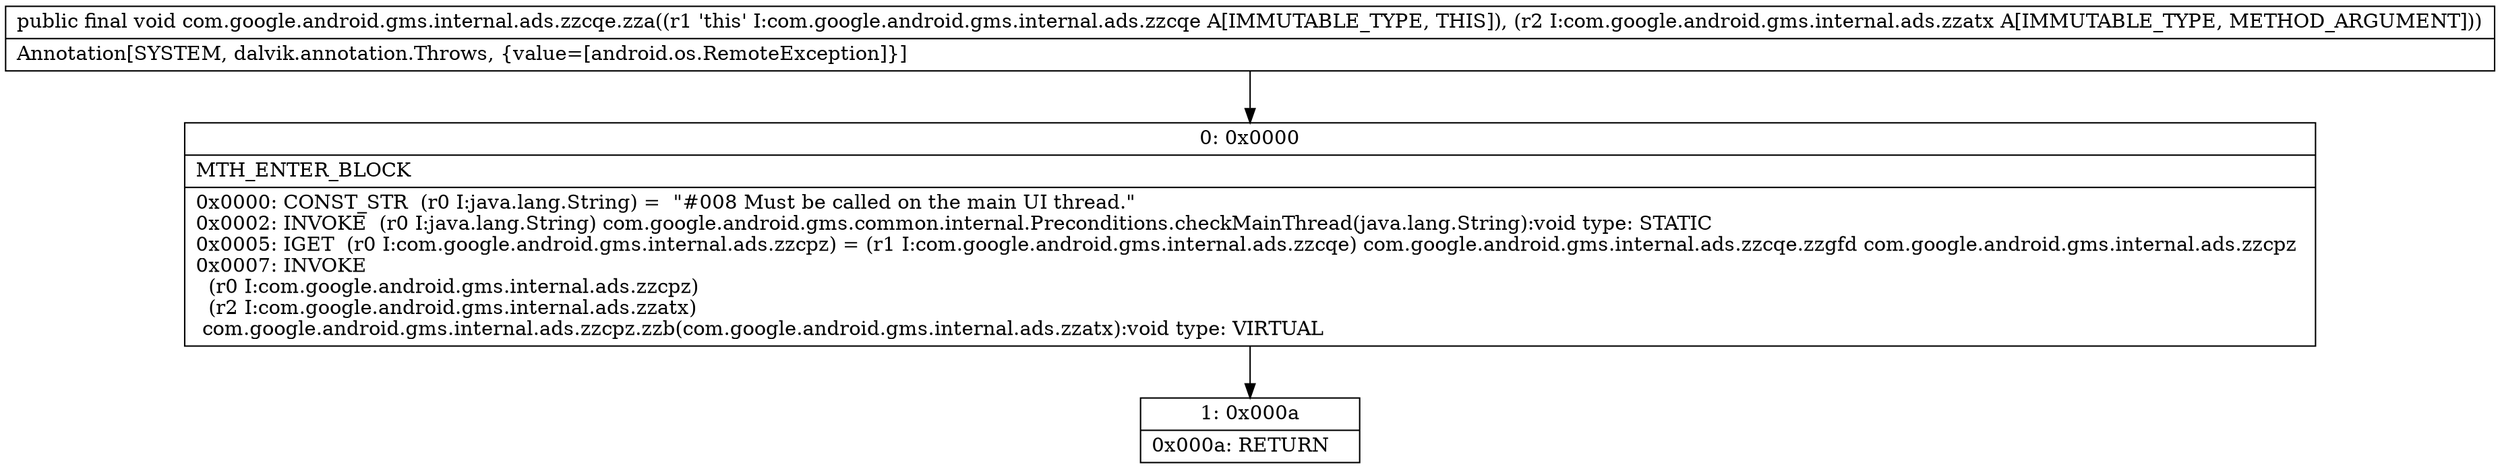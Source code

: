 digraph "CFG forcom.google.android.gms.internal.ads.zzcqe.zza(Lcom\/google\/android\/gms\/internal\/ads\/zzatx;)V" {
Node_0 [shape=record,label="{0\:\ 0x0000|MTH_ENTER_BLOCK\l|0x0000: CONST_STR  (r0 I:java.lang.String) =  \"#008 Must be called on the main UI thread.\" \l0x0002: INVOKE  (r0 I:java.lang.String) com.google.android.gms.common.internal.Preconditions.checkMainThread(java.lang.String):void type: STATIC \l0x0005: IGET  (r0 I:com.google.android.gms.internal.ads.zzcpz) = (r1 I:com.google.android.gms.internal.ads.zzcqe) com.google.android.gms.internal.ads.zzcqe.zzgfd com.google.android.gms.internal.ads.zzcpz \l0x0007: INVOKE  \l  (r0 I:com.google.android.gms.internal.ads.zzcpz)\l  (r2 I:com.google.android.gms.internal.ads.zzatx)\l com.google.android.gms.internal.ads.zzcpz.zzb(com.google.android.gms.internal.ads.zzatx):void type: VIRTUAL \l}"];
Node_1 [shape=record,label="{1\:\ 0x000a|0x000a: RETURN   \l}"];
MethodNode[shape=record,label="{public final void com.google.android.gms.internal.ads.zzcqe.zza((r1 'this' I:com.google.android.gms.internal.ads.zzcqe A[IMMUTABLE_TYPE, THIS]), (r2 I:com.google.android.gms.internal.ads.zzatx A[IMMUTABLE_TYPE, METHOD_ARGUMENT]))  | Annotation[SYSTEM, dalvik.annotation.Throws, \{value=[android.os.RemoteException]\}]\l}"];
MethodNode -> Node_0;
Node_0 -> Node_1;
}

